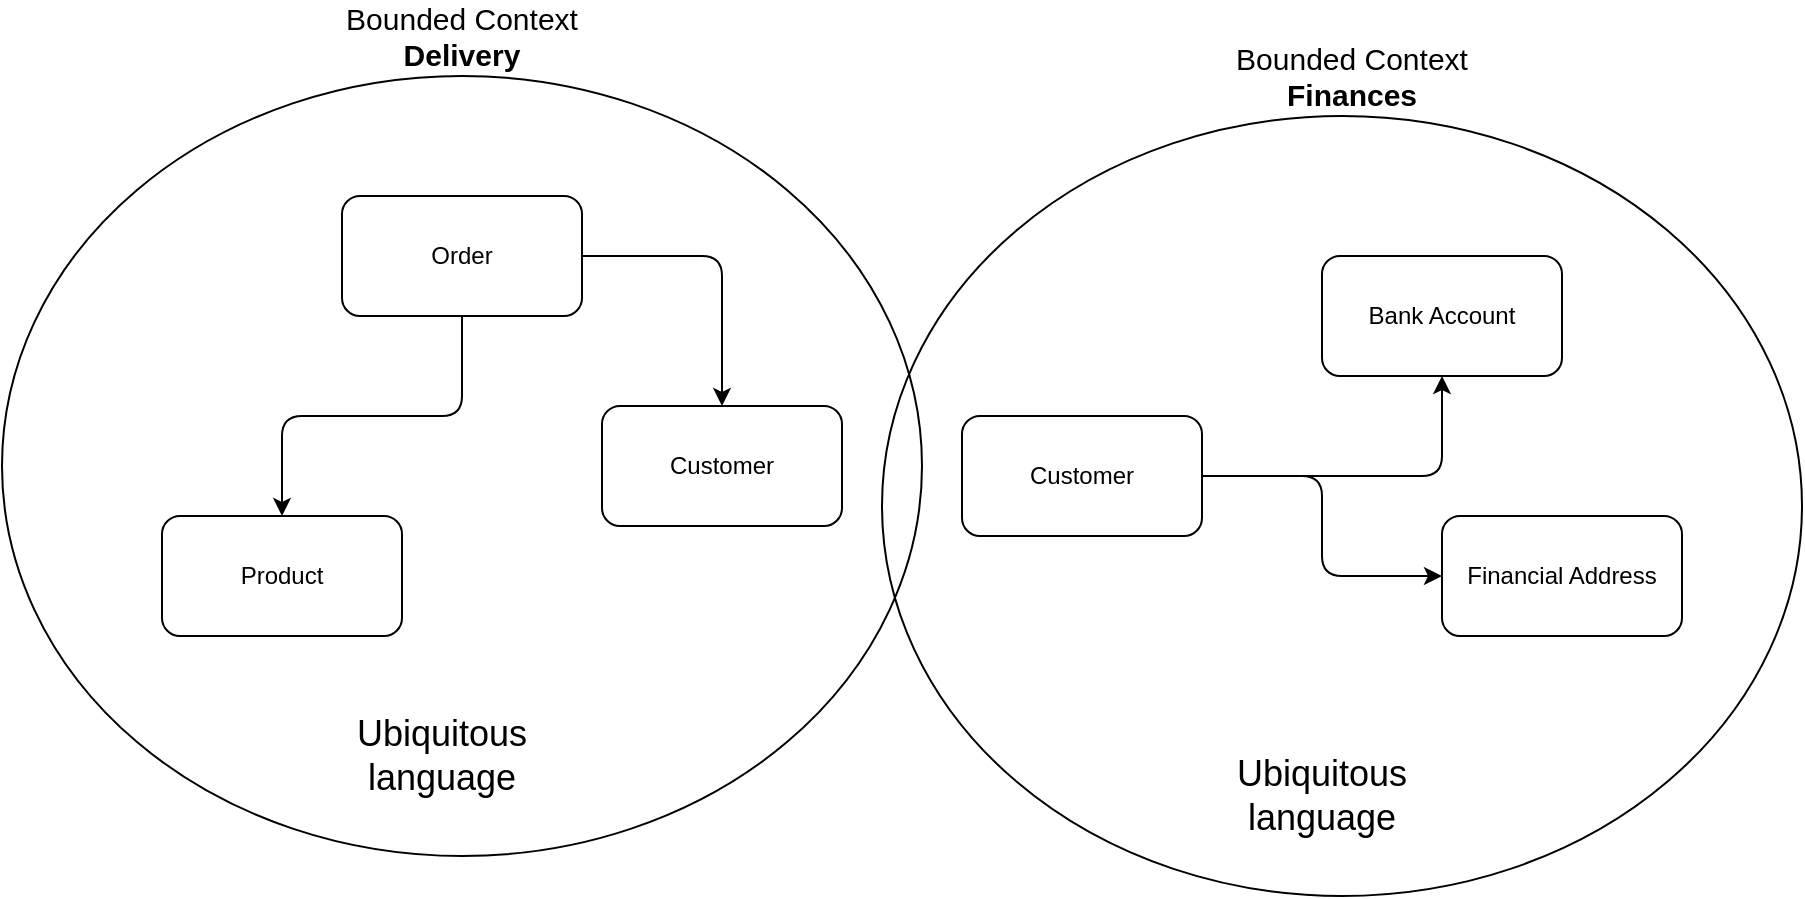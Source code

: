 <mxfile version="13.7.3" type="device"><diagram id="8RZ7DCLXoXRJzy_ddC2B" name="Page-1"><mxGraphModel dx="1422" dy="832" grid="1" gridSize="10" guides="1" tooltips="1" connect="1" arrows="1" fold="1" page="1" pageScale="1" pageWidth="850" pageHeight="1100" math="0" shadow="0"><root><mxCell id="0"/><mxCell id="1" parent="0"/><mxCell id="QgtZBhVcTIrNpQOPf1OS-18" value="" style="group;fillColor=none;" vertex="1" connectable="0" parent="1"><mxGeometry x="40" y="150" width="460" height="410" as="geometry"/></mxCell><mxCell id="QgtZBhVcTIrNpQOPf1OS-1" value="" style="ellipse;whiteSpace=wrap;html=1;fillColor=none;" vertex="1" parent="QgtZBhVcTIrNpQOPf1OS-18"><mxGeometry y="20" width="460" height="390" as="geometry"/></mxCell><mxCell id="QgtZBhVcTIrNpQOPf1OS-2" value="Order" style="rounded=1;whiteSpace=wrap;html=1;" vertex="1" parent="QgtZBhVcTIrNpQOPf1OS-18"><mxGeometry x="170" y="80" width="120" height="60" as="geometry"/></mxCell><mxCell id="QgtZBhVcTIrNpQOPf1OS-5" value="Customer" style="rounded=1;whiteSpace=wrap;html=1;" vertex="1" parent="QgtZBhVcTIrNpQOPf1OS-18"><mxGeometry x="300" y="185" width="120" height="60" as="geometry"/></mxCell><mxCell id="QgtZBhVcTIrNpQOPf1OS-6" value="" style="edgeStyle=orthogonalEdgeStyle;rounded=1;orthogonalLoop=1;jettySize=auto;html=1;" edge="1" parent="QgtZBhVcTIrNpQOPf1OS-18" source="QgtZBhVcTIrNpQOPf1OS-2" target="QgtZBhVcTIrNpQOPf1OS-5"><mxGeometry relative="1" as="geometry"/></mxCell><mxCell id="QgtZBhVcTIrNpQOPf1OS-7" value="Product" style="rounded=1;whiteSpace=wrap;html=1;" vertex="1" parent="QgtZBhVcTIrNpQOPf1OS-18"><mxGeometry x="80" y="240" width="120" height="60" as="geometry"/></mxCell><mxCell id="QgtZBhVcTIrNpQOPf1OS-8" value="" style="edgeStyle=orthogonalEdgeStyle;rounded=1;orthogonalLoop=1;jettySize=auto;html=1;" edge="1" parent="QgtZBhVcTIrNpQOPf1OS-18" source="QgtZBhVcTIrNpQOPf1OS-2" target="QgtZBhVcTIrNpQOPf1OS-7"><mxGeometry relative="1" as="geometry"/></mxCell><mxCell id="QgtZBhVcTIrNpQOPf1OS-9" value="&lt;font style=&quot;font-size: 18px&quot;&gt;Ubiquitous language&lt;/font&gt;" style="text;html=1;strokeColor=none;fillColor=none;align=center;verticalAlign=middle;whiteSpace=wrap;rounded=0;" vertex="1" parent="QgtZBhVcTIrNpQOPf1OS-18"><mxGeometry x="150" y="350" width="140" height="20" as="geometry"/></mxCell><mxCell id="QgtZBhVcTIrNpQOPf1OS-17" value="&lt;font style=&quot;font-size: 15px&quot;&gt;Bounded Context &lt;br&gt;&lt;b&gt;Delivery&lt;/b&gt;&lt;/font&gt;" style="text;html=1;strokeColor=none;fillColor=none;align=center;verticalAlign=middle;whiteSpace=wrap;rounded=0;" vertex="1" parent="QgtZBhVcTIrNpQOPf1OS-18"><mxGeometry x="150" y="-10" width="160" height="20" as="geometry"/></mxCell><mxCell id="QgtZBhVcTIrNpQOPf1OS-29" value="" style="group" vertex="1" connectable="0" parent="1"><mxGeometry x="480" y="160" width="460" height="420" as="geometry"/></mxCell><mxCell id="QgtZBhVcTIrNpQOPf1OS-28" value="&lt;font style=&quot;font-size: 15px&quot;&gt;Bounded Context &lt;b&gt;Finances&lt;/b&gt;&lt;/font&gt;" style="text;html=1;strokeColor=none;fillColor=none;align=center;verticalAlign=middle;whiteSpace=wrap;rounded=0;" vertex="1" parent="QgtZBhVcTIrNpQOPf1OS-29"><mxGeometry x="170" width="130" height="20" as="geometry"/></mxCell><mxCell id="QgtZBhVcTIrNpQOPf1OS-21" value="" style="ellipse;whiteSpace=wrap;html=1;fillColor=none;" vertex="1" parent="QgtZBhVcTIrNpQOPf1OS-29"><mxGeometry y="30" width="460" height="390" as="geometry"/></mxCell><mxCell id="QgtZBhVcTIrNpQOPf1OS-22" value="Customer" style="rounded=1;whiteSpace=wrap;html=1;" vertex="1" parent="QgtZBhVcTIrNpQOPf1OS-29"><mxGeometry x="40" y="180" width="120" height="60" as="geometry"/></mxCell><mxCell id="QgtZBhVcTIrNpQOPf1OS-23" value="Bank Account" style="rounded=1;whiteSpace=wrap;html=1;" vertex="1" parent="QgtZBhVcTIrNpQOPf1OS-29"><mxGeometry x="220" y="100" width="120" height="60" as="geometry"/></mxCell><mxCell id="QgtZBhVcTIrNpQOPf1OS-24" value="" style="edgeStyle=orthogonalEdgeStyle;rounded=1;orthogonalLoop=1;jettySize=auto;html=1;" edge="1" parent="QgtZBhVcTIrNpQOPf1OS-29" source="QgtZBhVcTIrNpQOPf1OS-22" target="QgtZBhVcTIrNpQOPf1OS-23"><mxGeometry relative="1" as="geometry"/></mxCell><mxCell id="QgtZBhVcTIrNpQOPf1OS-25" value="Financial Address" style="rounded=1;whiteSpace=wrap;html=1;" vertex="1" parent="QgtZBhVcTIrNpQOPf1OS-29"><mxGeometry x="280" y="230" width="120" height="60" as="geometry"/></mxCell><mxCell id="QgtZBhVcTIrNpQOPf1OS-26" value="" style="edgeStyle=orthogonalEdgeStyle;rounded=1;orthogonalLoop=1;jettySize=auto;html=1;" edge="1" parent="QgtZBhVcTIrNpQOPf1OS-29" source="QgtZBhVcTIrNpQOPf1OS-22" target="QgtZBhVcTIrNpQOPf1OS-25"><mxGeometry relative="1" as="geometry"/></mxCell><mxCell id="QgtZBhVcTIrNpQOPf1OS-27" value="&lt;font style=&quot;font-size: 18px&quot;&gt;Ubiquitous language&lt;/font&gt;" style="text;html=1;strokeColor=none;fillColor=none;align=center;verticalAlign=middle;whiteSpace=wrap;rounded=0;" vertex="1" parent="QgtZBhVcTIrNpQOPf1OS-29"><mxGeometry x="150" y="360" width="140" height="20" as="geometry"/></mxCell></root></mxGraphModel></diagram></mxfile>